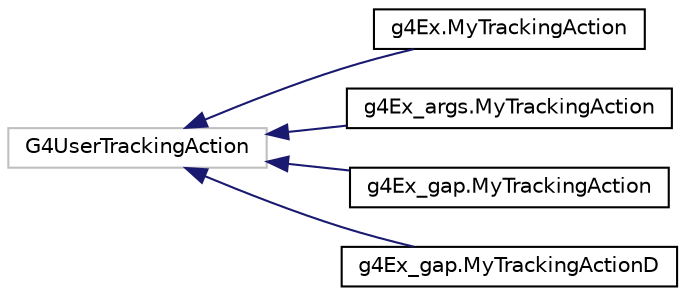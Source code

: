 digraph "Graphical Class Hierarchy"
{
 // LATEX_PDF_SIZE
  edge [fontname="Helvetica",fontsize="10",labelfontname="Helvetica",labelfontsize="10"];
  node [fontname="Helvetica",fontsize="10",shape=record];
  rankdir="LR";
  Node168 [label="G4UserTrackingAction",height=0.2,width=0.4,color="grey75", fillcolor="white", style="filled",tooltip=" "];
  Node168 -> Node0 [dir="back",color="midnightblue",fontsize="10",style="solid",fontname="Helvetica"];
  Node0 [label="g4Ex.MyTrackingAction",height=0.2,width=0.4,color="black", fillcolor="white", style="filled",URL="$classg4Ex_1_1MyTrackingAction.html",tooltip=" "];
  Node168 -> Node170 [dir="back",color="midnightblue",fontsize="10",style="solid",fontname="Helvetica"];
  Node170 [label="g4Ex_args.MyTrackingAction",height=0.2,width=0.4,color="black", fillcolor="white", style="filled",URL="$classg4Ex__args_1_1MyTrackingAction.html",tooltip=" "];
  Node168 -> Node171 [dir="back",color="midnightblue",fontsize="10",style="solid",fontname="Helvetica"];
  Node171 [label="g4Ex_gap.MyTrackingAction",height=0.2,width=0.4,color="black", fillcolor="white", style="filled",URL="$classg4Ex__gap_1_1MyTrackingAction.html",tooltip=" "];
  Node168 -> Node172 [dir="back",color="midnightblue",fontsize="10",style="solid",fontname="Helvetica"];
  Node172 [label="g4Ex_gap.MyTrackingActionD",height=0.2,width=0.4,color="black", fillcolor="white", style="filled",URL="$classg4Ex__gap_1_1MyTrackingActionD.html",tooltip=" "];
}
